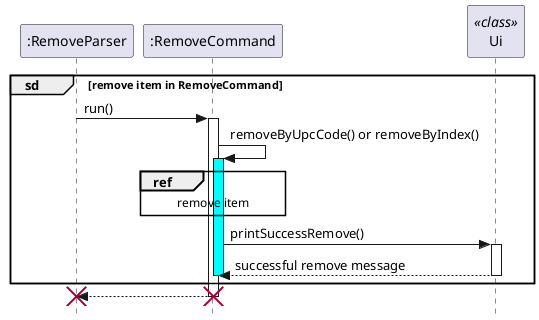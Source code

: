 @startuml
'https://plantuml.com/sequence-diagram

skinparam style strictuml
participant ":RemoveParser"
group sd [remove item in RemoveCommand]
    ":RemoveParser" -> ":RemoveCommand": run()
participant "Ui" <<class>>
    activate ":RemoveCommand"
        ":RemoveCommand" -> ":RemoveCommand": removeByUpcCode() or removeByIndex()
        activate ":RemoveCommand" #cyan
        ref over ":RemoveCommand"
            remove item
        end ref
        ":RemoveCommand" -> Ui: printSuccessRemove()
        activate Ui
        return successful remove message
        deactivate
    end
return
destroy ":RemoveCommand"
destroy ":RemoveParser"

@enduml